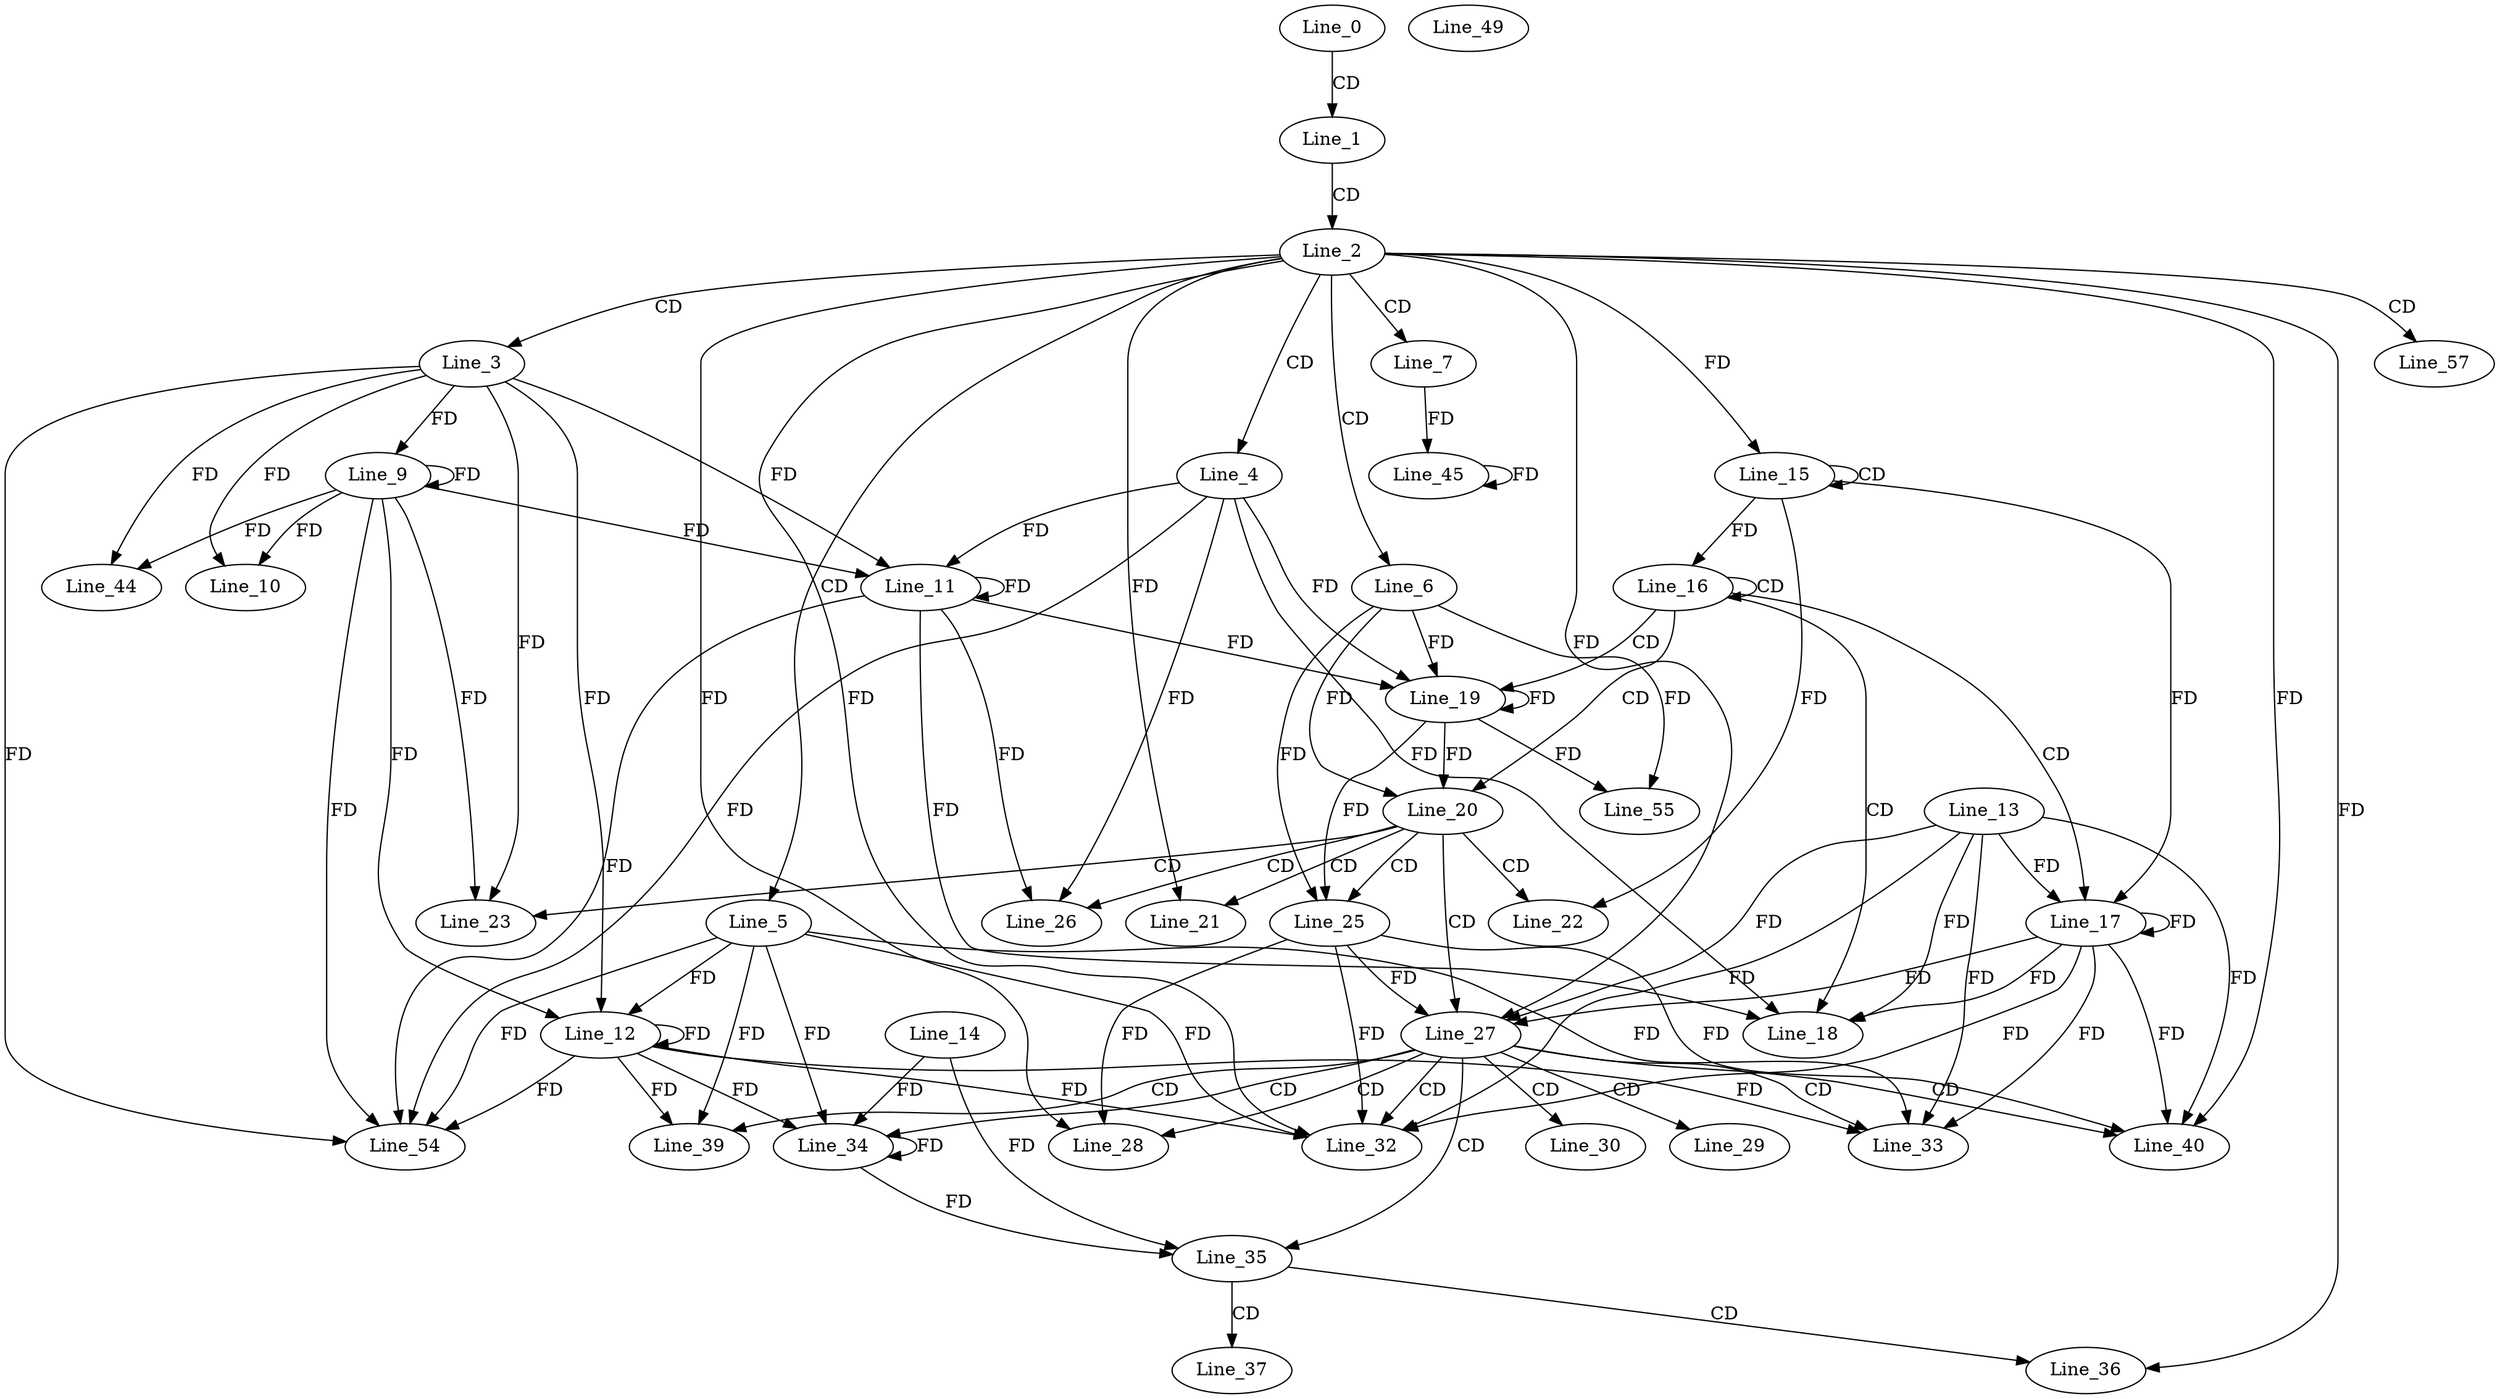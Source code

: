 digraph G {
  Line_0;
  Line_1;
  Line_2;
  Line_3;
  Line_4;
  Line_5;
  Line_6;
  Line_7;
  Line_9;
  Line_9;
  Line_10;
  Line_11;
  Line_11;
  Line_12;
  Line_12;
  Line_15;
  Line_15;
  Line_15;
  Line_16;
  Line_16;
  Line_17;
  Line_13;
  Line_17;
  Line_18;
  Line_19;
  Line_19;
  Line_20;
  Line_20;
  Line_21;
  Line_22;
  Line_23;
  Line_25;
  Line_25;
  Line_25;
  Line_25;
  Line_25;
  Line_25;
  Line_25;
  Line_26;
  Line_27;
  Line_27;
  Line_27;
  Line_28;
  Line_28;
  Line_29;
  Line_30;
  Line_32;
  Line_32;
  Line_32;
  Line_33;
  Line_34;
  Line_14;
  Line_34;
  Line_35;
  Line_36;
  Line_37;
  Line_39;
  Line_40;
  Line_40;
  Line_44;
  Line_45;
  Line_49;
  Line_54;
  Line_55;
  Line_57;
  Line_0 -> Line_1 [ label="CD" ];
  Line_1 -> Line_2 [ label="CD" ];
  Line_2 -> Line_3 [ label="CD" ];
  Line_2 -> Line_4 [ label="CD" ];
  Line_2 -> Line_5 [ label="CD" ];
  Line_2 -> Line_6 [ label="CD" ];
  Line_2 -> Line_7 [ label="CD" ];
  Line_3 -> Line_9 [ label="FD" ];
  Line_9 -> Line_9 [ label="FD" ];
  Line_3 -> Line_10 [ label="FD" ];
  Line_9 -> Line_10 [ label="FD" ];
  Line_4 -> Line_11 [ label="FD" ];
  Line_11 -> Line_11 [ label="FD" ];
  Line_3 -> Line_11 [ label="FD" ];
  Line_9 -> Line_11 [ label="FD" ];
  Line_5 -> Line_12 [ label="FD" ];
  Line_12 -> Line_12 [ label="FD" ];
  Line_3 -> Line_12 [ label="FD" ];
  Line_9 -> Line_12 [ label="FD" ];
  Line_15 -> Line_15 [ label="CD" ];
  Line_2 -> Line_15 [ label="FD" ];
  Line_16 -> Line_16 [ label="CD" ];
  Line_15 -> Line_16 [ label="FD" ];
  Line_16 -> Line_17 [ label="CD" ];
  Line_17 -> Line_17 [ label="FD" ];
  Line_13 -> Line_17 [ label="FD" ];
  Line_15 -> Line_17 [ label="FD" ];
  Line_16 -> Line_18 [ label="CD" ];
  Line_4 -> Line_18 [ label="FD" ];
  Line_11 -> Line_18 [ label="FD" ];
  Line_17 -> Line_18 [ label="FD" ];
  Line_13 -> Line_18 [ label="FD" ];
  Line_16 -> Line_19 [ label="CD" ];
  Line_19 -> Line_19 [ label="FD" ];
  Line_6 -> Line_19 [ label="FD" ];
  Line_4 -> Line_19 [ label="FD" ];
  Line_11 -> Line_19 [ label="FD" ];
  Line_16 -> Line_20 [ label="CD" ];
  Line_19 -> Line_20 [ label="FD" ];
  Line_6 -> Line_20 [ label="FD" ];
  Line_20 -> Line_21 [ label="CD" ];
  Line_2 -> Line_21 [ label="FD" ];
  Line_20 -> Line_22 [ label="CD" ];
  Line_15 -> Line_22 [ label="FD" ];
  Line_20 -> Line_23 [ label="CD" ];
  Line_3 -> Line_23 [ label="FD" ];
  Line_9 -> Line_23 [ label="FD" ];
  Line_20 -> Line_25 [ label="CD" ];
  Line_19 -> Line_25 [ label="FD" ];
  Line_6 -> Line_25 [ label="FD" ];
  Line_20 -> Line_26 [ label="CD" ];
  Line_4 -> Line_26 [ label="FD" ];
  Line_11 -> Line_26 [ label="FD" ];
  Line_20 -> Line_27 [ label="CD" ];
  Line_2 -> Line_27 [ label="FD" ];
  Line_17 -> Line_27 [ label="FD" ];
  Line_13 -> Line_27 [ label="FD" ];
  Line_25 -> Line_27 [ label="FD" ];
  Line_27 -> Line_28 [ label="CD" ];
  Line_2 -> Line_28 [ label="FD" ];
  Line_25 -> Line_28 [ label="FD" ];
  Line_27 -> Line_29 [ label="CD" ];
  Line_27 -> Line_30 [ label="CD" ];
  Line_27 -> Line_32 [ label="CD" ];
  Line_5 -> Line_32 [ label="FD" ];
  Line_12 -> Line_32 [ label="FD" ];
  Line_25 -> Line_32 [ label="FD" ];
  Line_2 -> Line_32 [ label="FD" ];
  Line_17 -> Line_32 [ label="FD" ];
  Line_13 -> Line_32 [ label="FD" ];
  Line_27 -> Line_33 [ label="CD" ];
  Line_5 -> Line_33 [ label="FD" ];
  Line_12 -> Line_33 [ label="FD" ];
  Line_17 -> Line_33 [ label="FD" ];
  Line_13 -> Line_33 [ label="FD" ];
  Line_27 -> Line_34 [ label="CD" ];
  Line_34 -> Line_34 [ label="FD" ];
  Line_14 -> Line_34 [ label="FD" ];
  Line_5 -> Line_34 [ label="FD" ];
  Line_12 -> Line_34 [ label="FD" ];
  Line_27 -> Line_35 [ label="CD" ];
  Line_34 -> Line_35 [ label="FD" ];
  Line_14 -> Line_35 [ label="FD" ];
  Line_35 -> Line_36 [ label="CD" ];
  Line_2 -> Line_36 [ label="FD" ];
  Line_35 -> Line_37 [ label="CD" ];
  Line_27 -> Line_39 [ label="CD" ];
  Line_5 -> Line_39 [ label="FD" ];
  Line_12 -> Line_39 [ label="FD" ];
  Line_27 -> Line_40 [ label="CD" ];
  Line_2 -> Line_40 [ label="FD" ];
  Line_25 -> Line_40 [ label="FD" ];
  Line_17 -> Line_40 [ label="FD" ];
  Line_13 -> Line_40 [ label="FD" ];
  Line_3 -> Line_44 [ label="FD" ];
  Line_9 -> Line_44 [ label="FD" ];
  Line_7 -> Line_45 [ label="FD" ];
  Line_45 -> Line_45 [ label="FD" ];
  Line_3 -> Line_54 [ label="FD" ];
  Line_9 -> Line_54 [ label="FD" ];
  Line_4 -> Line_54 [ label="FD" ];
  Line_11 -> Line_54 [ label="FD" ];
  Line_5 -> Line_54 [ label="FD" ];
  Line_12 -> Line_54 [ label="FD" ];
  Line_19 -> Line_55 [ label="FD" ];
  Line_6 -> Line_55 [ label="FD" ];
  Line_2 -> Line_57 [ label="CD" ];
}
